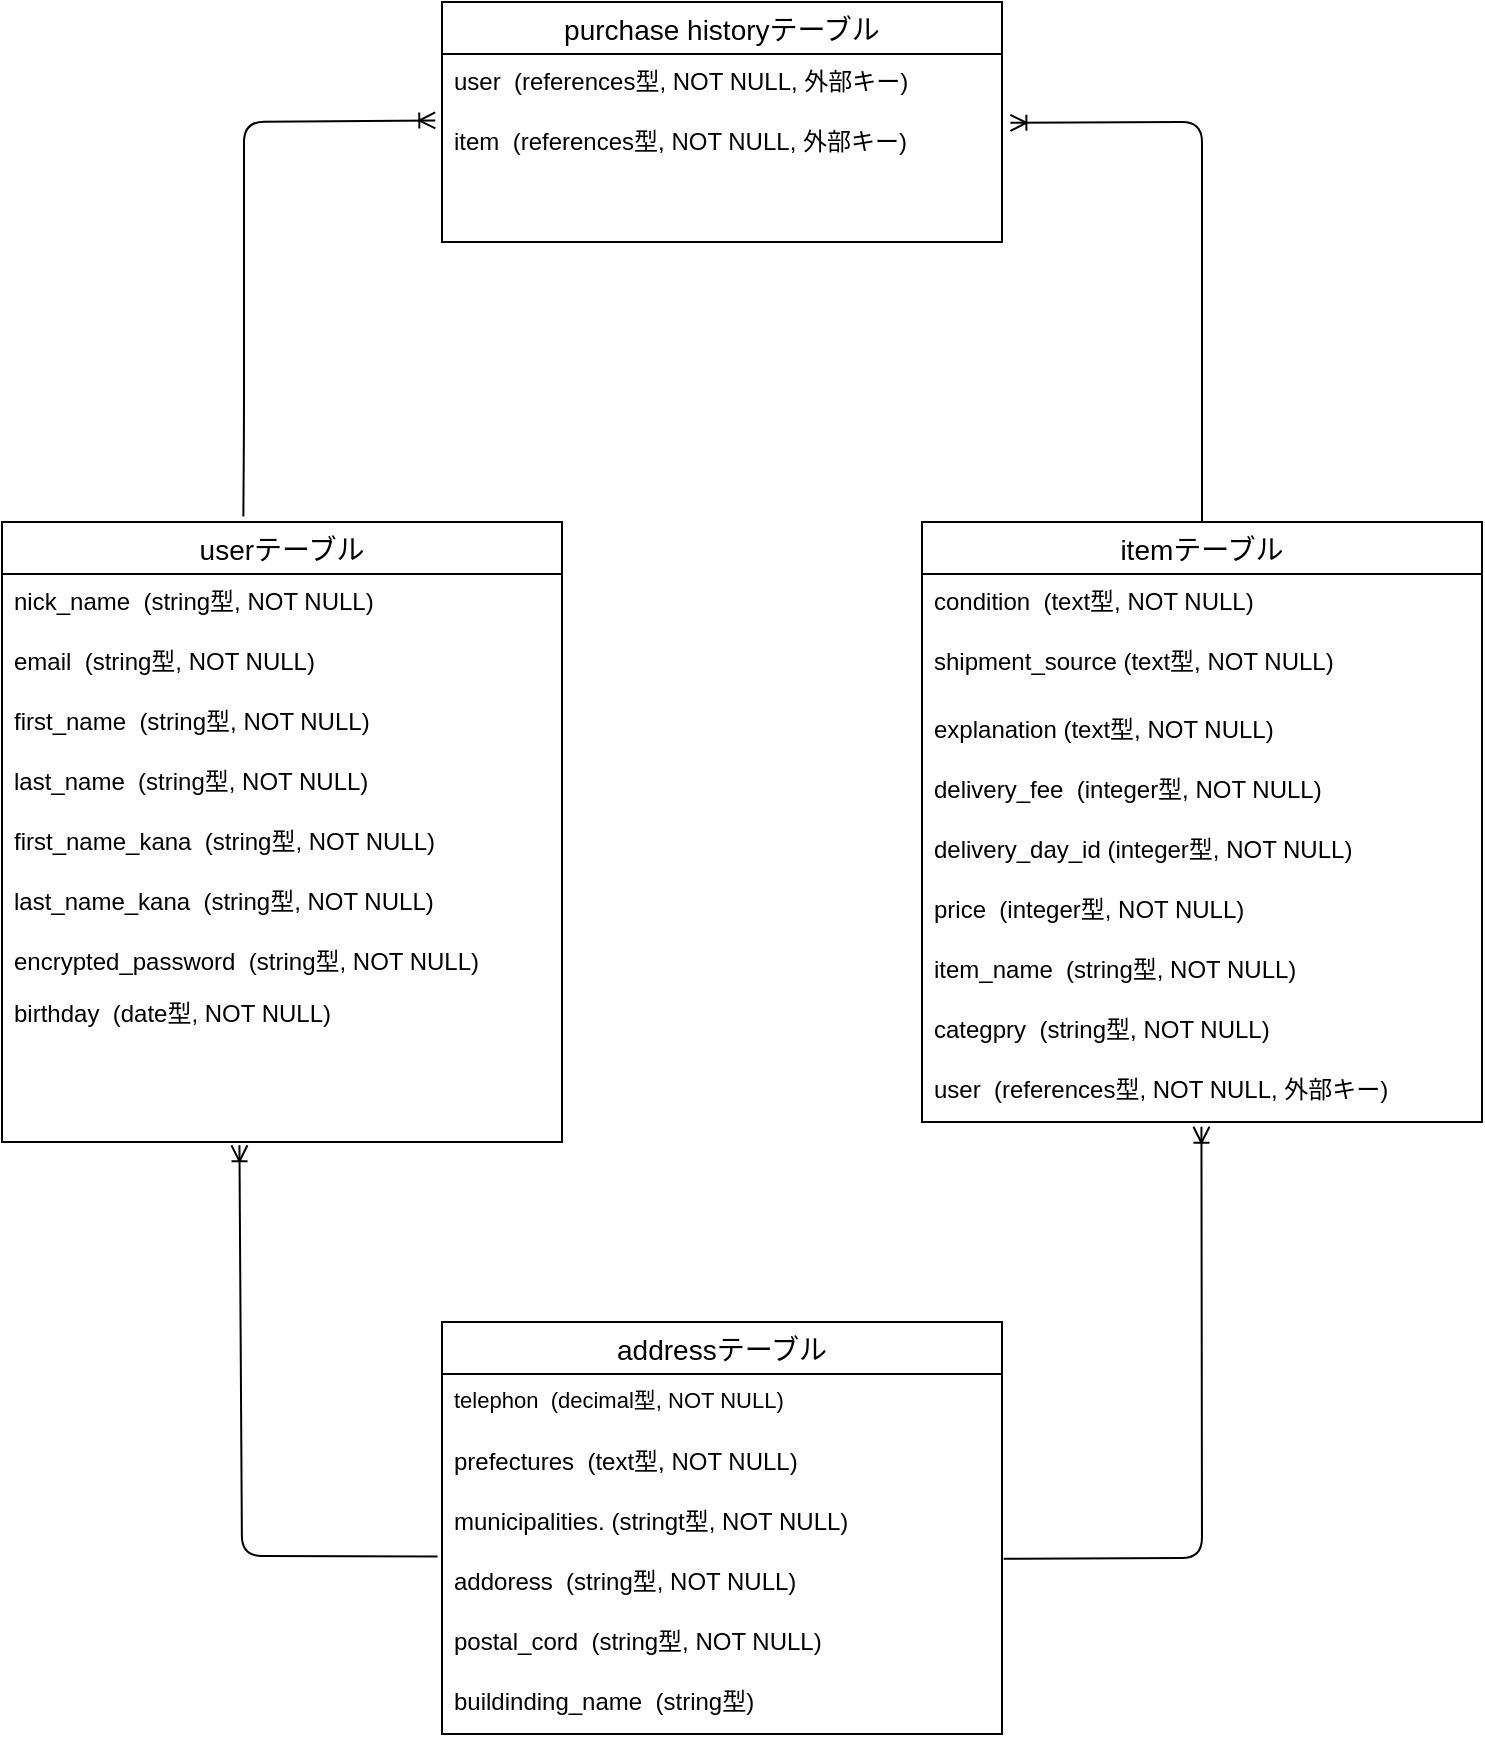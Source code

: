 <mxfile>
    <diagram id="gJbHfe-NU-gCqVRGfuJL" name="ページ1">
        <mxGraphModel dx="433" dy="859" grid="1" gridSize="10" guides="1" tooltips="1" connect="1" arrows="1" fold="1" page="1" pageScale="1" pageWidth="827" pageHeight="1169" math="0" shadow="0">
            <root>
                <mxCell id="0"/>
                <mxCell id="1" parent="0"/>
                <mxCell id="82" style="edgeStyle=none;html=1;exitX=0.431;exitY=-0.009;exitDx=0;exitDy=0;fontSize=11;exitPerimeter=0;entryX=-0.012;entryY=0.05;entryDx=0;entryDy=0;entryPerimeter=0;endArrow=ERoneToMany;endFill=0;" edge="1" parent="1" source="34" target="80">
                    <mxGeometry relative="1" as="geometry">
                        <mxPoint x="490" y="160" as="targetPoint"/>
                        <Array as="points">
                            <mxPoint x="401" y="310"/>
                            <mxPoint x="401" y="160"/>
                        </Array>
                    </mxGeometry>
                </mxCell>
                <mxCell id="34" value="userテーブル" style="swimlane;fontStyle=0;childLayout=stackLayout;horizontal=1;startSize=26;horizontalStack=0;resizeParent=1;resizeParentMax=0;resizeLast=0;collapsible=1;marginBottom=0;align=center;fontSize=14;" parent="1" vertex="1">
                    <mxGeometry x="280" y="360" width="280" height="310" as="geometry">
                        <mxRectangle x="60" y="390" width="50" height="26" as="alternateBounds"/>
                    </mxGeometry>
                </mxCell>
                <mxCell id="35" value="nick_name  (string型, NOT NULL)" style="text;strokeColor=none;fillColor=none;spacingLeft=4;spacingRight=4;overflow=hidden;rotatable=0;points=[[0,0.5],[1,0.5]];portConstraint=eastwest;fontSize=12;" parent="34" vertex="1">
                    <mxGeometry y="26" width="280" height="30" as="geometry"/>
                </mxCell>
                <mxCell id="37" value="email  (string型, NOT NULL)" style="text;strokeColor=none;fillColor=none;spacingLeft=4;spacingRight=4;overflow=hidden;rotatable=0;points=[[0,0.5],[1,0.5]];portConstraint=eastwest;fontSize=12;" parent="34" vertex="1">
                    <mxGeometry y="56" width="280" height="30" as="geometry"/>
                </mxCell>
                <mxCell id="47" value="first_name  (string型, NOT NULL)" style="text;strokeColor=none;fillColor=none;spacingLeft=4;spacingRight=4;overflow=hidden;rotatable=0;points=[[0,0.5],[1,0.5]];portConstraint=eastwest;fontSize=12;align=left;" parent="34" vertex="1">
                    <mxGeometry y="86" width="280" height="30" as="geometry"/>
                </mxCell>
                <mxCell id="48" value="last_name  (string型, NOT NULL)" style="text;strokeColor=none;fillColor=none;spacingLeft=4;spacingRight=4;overflow=hidden;rotatable=0;points=[[0,0.5],[1,0.5]];portConstraint=eastwest;fontSize=12;align=left;" parent="34" vertex="1">
                    <mxGeometry y="116" width="280" height="30" as="geometry"/>
                </mxCell>
                <mxCell id="89" value="first_name_kana  (string型, NOT NULL)" style="text;strokeColor=none;fillColor=none;spacingLeft=4;spacingRight=4;overflow=hidden;rotatable=0;points=[[0,0.5],[1,0.5]];portConstraint=eastwest;fontSize=12;" vertex="1" parent="34">
                    <mxGeometry y="146" width="280" height="30" as="geometry"/>
                </mxCell>
                <mxCell id="88" value="last_name_kana  (string型, NOT NULL)" style="text;strokeColor=none;fillColor=none;spacingLeft=4;spacingRight=4;overflow=hidden;rotatable=0;points=[[0,0.5],[1,0.5]];portConstraint=eastwest;fontSize=12;" vertex="1" parent="34">
                    <mxGeometry y="176" width="280" height="30" as="geometry"/>
                </mxCell>
                <mxCell id="90" value="encrypted_password  (string型, NOT NULL)" style="text;strokeColor=none;fillColor=none;spacingLeft=4;spacingRight=4;overflow=hidden;rotatable=0;points=[[0,0.5],[1,0.5]];portConstraint=eastwest;fontSize=12;" vertex="1" parent="34">
                    <mxGeometry y="206" width="280" height="26" as="geometry"/>
                </mxCell>
                <mxCell id="50" value="birthday  (date型, NOT NULL)" style="text;strokeColor=none;fillColor=none;spacingLeft=4;spacingRight=4;overflow=hidden;rotatable=0;points=[[0,0.5],[1,0.5]];portConstraint=eastwest;fontSize=12;align=left;" parent="34" vertex="1">
                    <mxGeometry y="232" width="280" height="78" as="geometry"/>
                </mxCell>
                <mxCell id="86" style="edgeStyle=none;html=1;entryX=0.499;entryY=1.08;entryDx=0;entryDy=0;entryPerimeter=0;fontSize=11;endArrow=ERoneToMany;endFill=0;exitX=1.003;exitY=1.08;exitDx=0;exitDy=0;exitPerimeter=0;" edge="1" parent="1" source="53" target="62">
                    <mxGeometry relative="1" as="geometry">
                        <Array as="points">
                            <mxPoint x="880" y="878"/>
                        </Array>
                    </mxGeometry>
                </mxCell>
                <mxCell id="87" style="edgeStyle=none;html=1;fontSize=11;endArrow=ERoneToMany;endFill=0;exitX=-0.008;exitY=0.04;exitDx=0;exitDy=0;exitPerimeter=0;entryX=0.424;entryY=1.021;entryDx=0;entryDy=0;entryPerimeter=0;" edge="1" parent="1" source="39" target="50">
                    <mxGeometry relative="1" as="geometry">
                        <mxPoint x="400" y="670" as="targetPoint"/>
                        <Array as="points">
                            <mxPoint x="400" y="877"/>
                        </Array>
                    </mxGeometry>
                </mxCell>
                <mxCell id="38" value="addressテーブル" style="swimlane;fontStyle=0;childLayout=stackLayout;horizontal=1;startSize=26;horizontalStack=0;resizeParent=1;resizeParentMax=0;resizeLast=0;collapsible=1;marginBottom=0;align=center;fontSize=14;" parent="1" vertex="1">
                    <mxGeometry x="500" y="760" width="280" height="206" as="geometry"/>
                </mxCell>
                <mxCell id="52" value="telephon  (decimal型, NOT NULL)" style="text;strokeColor=none;fillColor=none;spacingLeft=4;spacingRight=4;overflow=hidden;rotatable=0;points=[[0,0.5],[1,0.5]];portConstraint=eastwest;fontSize=11;align=left;" parent="38" vertex="1">
                    <mxGeometry y="26" width="280" height="30" as="geometry"/>
                </mxCell>
                <mxCell id="40" value="prefectures  (text型, NOT NULL)  " style="text;strokeColor=none;fillColor=none;spacingLeft=4;spacingRight=4;overflow=hidden;rotatable=0;points=[[0,0.5],[1,0.5]];portConstraint=eastwest;fontSize=12;" parent="38" vertex="1">
                    <mxGeometry y="56" width="280" height="30" as="geometry"/>
                </mxCell>
                <mxCell id="53" value="municipalities. (stringt型, NOT NULL)" style="text;strokeColor=none;fillColor=none;spacingLeft=4;spacingRight=4;overflow=hidden;rotatable=0;points=[[0,0.5],[1,0.5]];portConstraint=eastwest;fontSize=12;align=left;" parent="38" vertex="1">
                    <mxGeometry y="86" width="280" height="30" as="geometry"/>
                </mxCell>
                <mxCell id="39" value="addoress  (string型, NOT NULL)" style="text;strokeColor=none;fillColor=none;spacingLeft=4;spacingRight=4;overflow=hidden;rotatable=0;points=[[0,0.5],[1,0.5]];portConstraint=eastwest;fontSize=12;" parent="38" vertex="1">
                    <mxGeometry y="116" width="280" height="30" as="geometry"/>
                </mxCell>
                <mxCell id="51" value="postal_cord  (string型, NOT NULL)" style="text;strokeColor=none;fillColor=none;spacingLeft=4;spacingRight=4;overflow=hidden;rotatable=0;points=[[0,0.5],[1,0.5]];portConstraint=eastwest;fontSize=12;align=left;" parent="38" vertex="1">
                    <mxGeometry y="146" width="280" height="30" as="geometry"/>
                </mxCell>
                <mxCell id="55" value="buildinding_name  (string型)  " style="text;strokeColor=none;fillColor=none;spacingLeft=4;spacingRight=4;overflow=hidden;rotatable=0;points=[[0,0.5],[1,0.5]];portConstraint=eastwest;fontSize=12;align=left;" parent="38" vertex="1">
                    <mxGeometry y="176" width="280" height="30" as="geometry"/>
                </mxCell>
                <mxCell id="83" style="edgeStyle=none;html=1;entryX=1.015;entryY=0.069;entryDx=0;entryDy=0;entryPerimeter=0;fontSize=11;endArrow=ERoneToMany;endFill=0;" edge="1" parent="1" source="43" target="80">
                    <mxGeometry relative="1" as="geometry">
                        <Array as="points">
                            <mxPoint x="880" y="160"/>
                        </Array>
                    </mxGeometry>
                </mxCell>
                <mxCell id="43" value="itemテーブル" style="swimlane;fontStyle=0;childLayout=stackLayout;horizontal=1;startSize=26;horizontalStack=0;resizeParent=1;resizeParentMax=0;resizeLast=0;collapsible=1;marginBottom=0;align=center;fontSize=14;" parent="1" vertex="1">
                    <mxGeometry x="740" y="360" width="280" height="300" as="geometry"/>
                </mxCell>
                <mxCell id="58" value="condition  (text型, NOT NULL)" style="text;strokeColor=none;fillColor=none;spacingLeft=4;spacingRight=4;overflow=hidden;rotatable=0;points=[[0,0.5],[1,0.5]];portConstraint=eastwest;fontSize=12;align=left;" parent="43" vertex="1">
                    <mxGeometry y="26" width="280" height="30" as="geometry"/>
                </mxCell>
                <mxCell id="46" value="shipment_source (text型, NOT NULL)" style="text;strokeColor=none;fillColor=none;spacingLeft=4;spacingRight=4;overflow=hidden;rotatable=0;points=[[0,0.5],[1,0.5]];portConstraint=eastwest;fontSize=12;" parent="43" vertex="1">
                    <mxGeometry y="56" width="280" height="34" as="geometry"/>
                </mxCell>
                <mxCell id="72" value="explanation (text型, NOT NULL)" style="text;strokeColor=none;fillColor=none;spacingLeft=4;spacingRight=4;overflow=hidden;rotatable=0;points=[[0,0.5],[1,0.5]];portConstraint=eastwest;fontSize=12;align=left;" parent="43" vertex="1">
                    <mxGeometry y="90" width="280" height="30" as="geometry"/>
                </mxCell>
                <mxCell id="59" value="delivery_fee  (integer型, NOT NULL)" style="text;strokeColor=none;fillColor=none;spacingLeft=4;spacingRight=4;overflow=hidden;rotatable=0;points=[[0,0.5],[1,0.5]];portConstraint=eastwest;fontSize=12;align=left;" parent="43" vertex="1">
                    <mxGeometry y="120" width="280" height="30" as="geometry"/>
                </mxCell>
                <mxCell id="60" value="delivery_day_id (integer型, NOT NULL)" style="text;strokeColor=none;fillColor=none;spacingLeft=4;spacingRight=4;overflow=hidden;rotatable=0;points=[[0,0.5],[1,0.5]];portConstraint=eastwest;fontSize=12;align=left;" parent="43" vertex="1">
                    <mxGeometry y="150" width="280" height="30" as="geometry"/>
                </mxCell>
                <mxCell id="45" value="price  (integer型, NOT NULL)" style="text;strokeColor=none;fillColor=none;spacingLeft=4;spacingRight=4;overflow=hidden;rotatable=0;points=[[0,0.5],[1,0.5]];portConstraint=eastwest;fontSize=12;" parent="43" vertex="1">
                    <mxGeometry y="180" width="280" height="30" as="geometry"/>
                </mxCell>
                <mxCell id="73" value="item_name  (string型, NOT NULL)" style="text;strokeColor=none;fillColor=none;spacingLeft=4;spacingRight=4;overflow=hidden;rotatable=0;points=[[0,0.5],[1,0.5]];portConstraint=eastwest;fontSize=12;align=left;" parent="43" vertex="1">
                    <mxGeometry y="210" width="280" height="30" as="geometry"/>
                </mxCell>
                <mxCell id="57" value="categpry  (string型, NOT NULL)" style="text;strokeColor=none;fillColor=none;spacingLeft=4;spacingRight=4;overflow=hidden;rotatable=0;points=[[0,0.5],[1,0.5]];portConstraint=eastwest;fontSize=12;align=left;" parent="43" vertex="1">
                    <mxGeometry y="240" width="280" height="30" as="geometry"/>
                </mxCell>
                <mxCell id="62" value="user  (references型, NOT NULL, 外部キー)" style="text;strokeColor=none;fillColor=none;spacingLeft=4;spacingRight=4;overflow=hidden;rotatable=0;points=[[0,0.5],[1,0.5]];portConstraint=eastwest;fontSize=12;align=left;" parent="43" vertex="1">
                    <mxGeometry y="270" width="280" height="30" as="geometry"/>
                </mxCell>
                <mxCell id="78" value="purchase historyテーブル" style="swimlane;fontStyle=0;childLayout=stackLayout;horizontal=1;startSize=26;horizontalStack=0;resizeParent=1;resizeParentMax=0;resizeLast=0;collapsible=1;marginBottom=0;align=center;fontSize=14;" vertex="1" parent="1">
                    <mxGeometry x="500" y="100" width="280" height="120" as="geometry"/>
                </mxCell>
                <mxCell id="79" value="user  (references型, NOT NULL, 外部キー)" style="text;strokeColor=none;fillColor=none;spacingLeft=4;spacingRight=4;overflow=hidden;rotatable=0;points=[[0,0.5],[1,0.5]];portConstraint=eastwest;fontSize=12;" vertex="1" parent="78">
                    <mxGeometry y="26" width="280" height="30" as="geometry"/>
                </mxCell>
                <mxCell id="80" value="item  (references型, NOT NULL, 外部キー)" style="text;strokeColor=none;fillColor=none;spacingLeft=4;spacingRight=4;overflow=hidden;rotatable=0;points=[[0,0.5],[1,0.5]];portConstraint=eastwest;fontSize=12;" vertex="1" parent="78">
                    <mxGeometry y="56" width="280" height="64" as="geometry"/>
                </mxCell>
            </root>
        </mxGraphModel>
    </diagram>
</mxfile>